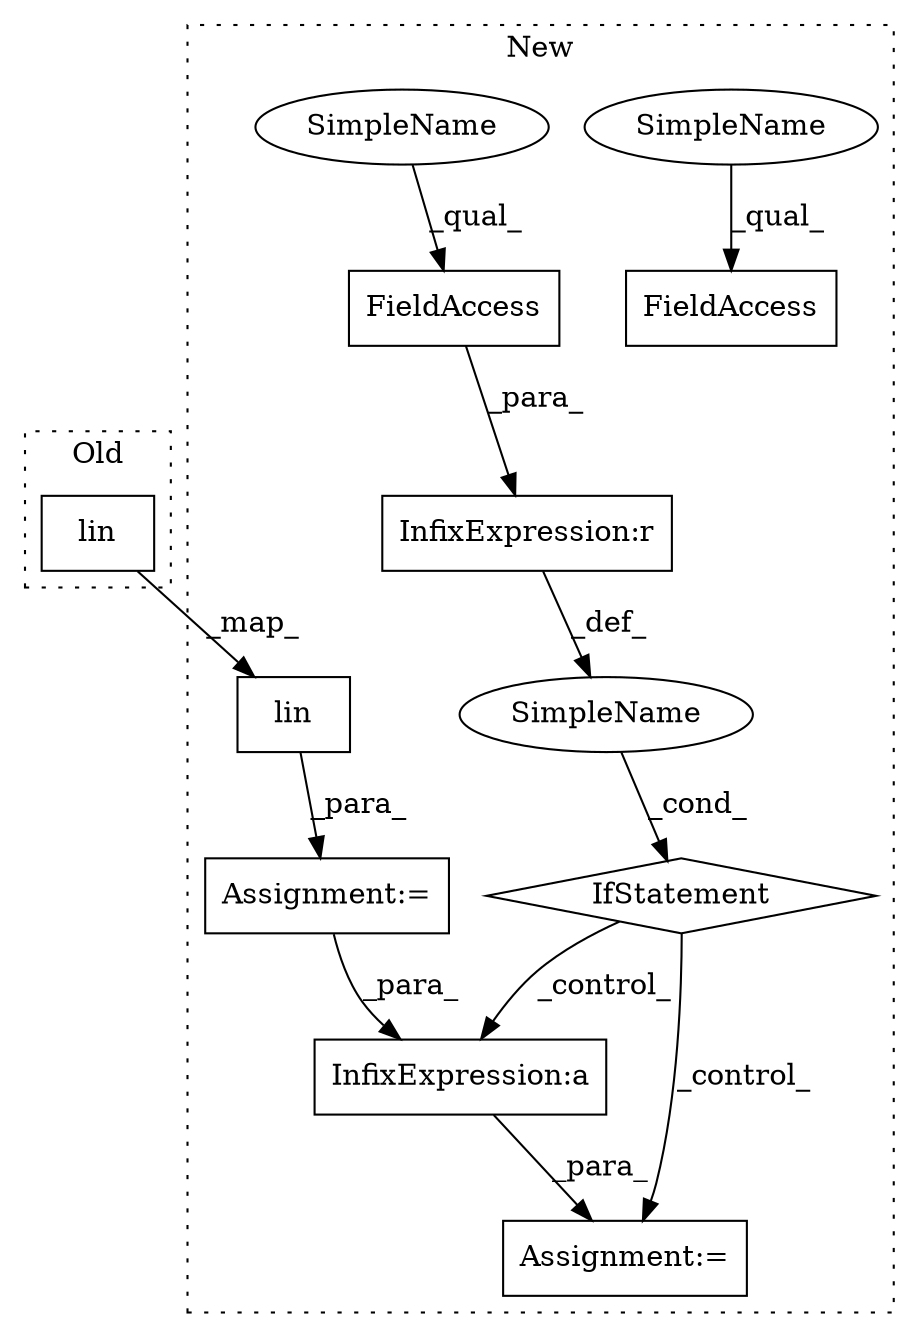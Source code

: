 digraph G {
subgraph cluster0 {
1 [label="lin" a="32" s="1473,1480" l="4,1" shape="box"];
label = "Old";
style="dotted";
}
subgraph cluster1 {
2 [label="lin" a="32" s="1581,1586" l="4,1" shape="box"];
3 [label="Assignment:=" a="7" s="1575" l="1" shape="box"];
4 [label="FieldAccess" a="22" s="1596" l="16" shape="box"];
5 [label="InfixExpression:a" a="27" s="1803" l="3" shape="box"];
6 [label="InfixExpression:r" a="27" s="1777" l="4" shape="box"];
7 [label="FieldAccess" a="22" s="1768" l="9" shape="box"];
8 [label="SimpleName" a="42" s="" l="" shape="ellipse"];
9 [label="IfStatement" a="25" s="1764,1785" l="4,2" shape="diamond"];
10 [label="Assignment:=" a="7" s="1798" l="1" shape="box"];
11 [label="SimpleName" a="42" s="1596" l="4" shape="ellipse"];
12 [label="SimpleName" a="42" s="1768" l="4" shape="ellipse"];
label = "New";
style="dotted";
}
1 -> 2 [label="_map_"];
2 -> 3 [label="_para_"];
3 -> 5 [label="_para_"];
5 -> 10 [label="_para_"];
6 -> 8 [label="_def_"];
7 -> 6 [label="_para_"];
8 -> 9 [label="_cond_"];
9 -> 10 [label="_control_"];
9 -> 5 [label="_control_"];
11 -> 4 [label="_qual_"];
12 -> 7 [label="_qual_"];
}